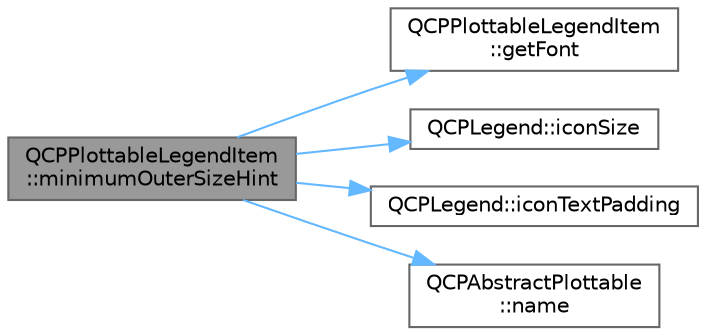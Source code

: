 digraph "QCPPlottableLegendItem::minimumOuterSizeHint"
{
 // LATEX_PDF_SIZE
  bgcolor="transparent";
  edge [fontname=Helvetica,fontsize=10,labelfontname=Helvetica,labelfontsize=10];
  node [fontname=Helvetica,fontsize=10,shape=box,height=0.2,width=0.4];
  rankdir="LR";
  Node1 [label="QCPPlottableLegendItem\l::minimumOuterSizeHint",height=0.2,width=0.4,color="gray40", fillcolor="grey60", style="filled", fontcolor="black",tooltip=" "];
  Node1 -> Node2 [color="steelblue1",style="solid"];
  Node2 [label="QCPPlottableLegendItem\l::getFont",height=0.2,width=0.4,color="grey40", fillcolor="white", style="filled",URL="$class_q_c_p_plottable_legend_item.html#a77d980f594046226f9ac075fa07244b3",tooltip=" "];
  Node1 -> Node3 [color="steelblue1",style="solid"];
  Node3 [label="QCPLegend::iconSize",height=0.2,width=0.4,color="grey40", fillcolor="white", style="filled",URL="$class_q_c_p_legend.html#ae4f17a186558c82d2ba269f6e7164dda",tooltip=" "];
  Node1 -> Node4 [color="steelblue1",style="solid"];
  Node4 [label="QCPLegend::iconTextPadding",height=0.2,width=0.4,color="grey40", fillcolor="white", style="filled",URL="$class_q_c_p_legend.html#a19668bb7f8fafe20d367cebf96269eaf",tooltip=" "];
  Node1 -> Node5 [color="steelblue1",style="solid"];
  Node5 [label="QCPAbstractPlottable\l::name",height=0.2,width=0.4,color="grey40", fillcolor="white", style="filled",URL="$class_q_c_p_abstract_plottable.html#a52c226eefcb1920240eeabae574d28c0",tooltip=" "];
}
